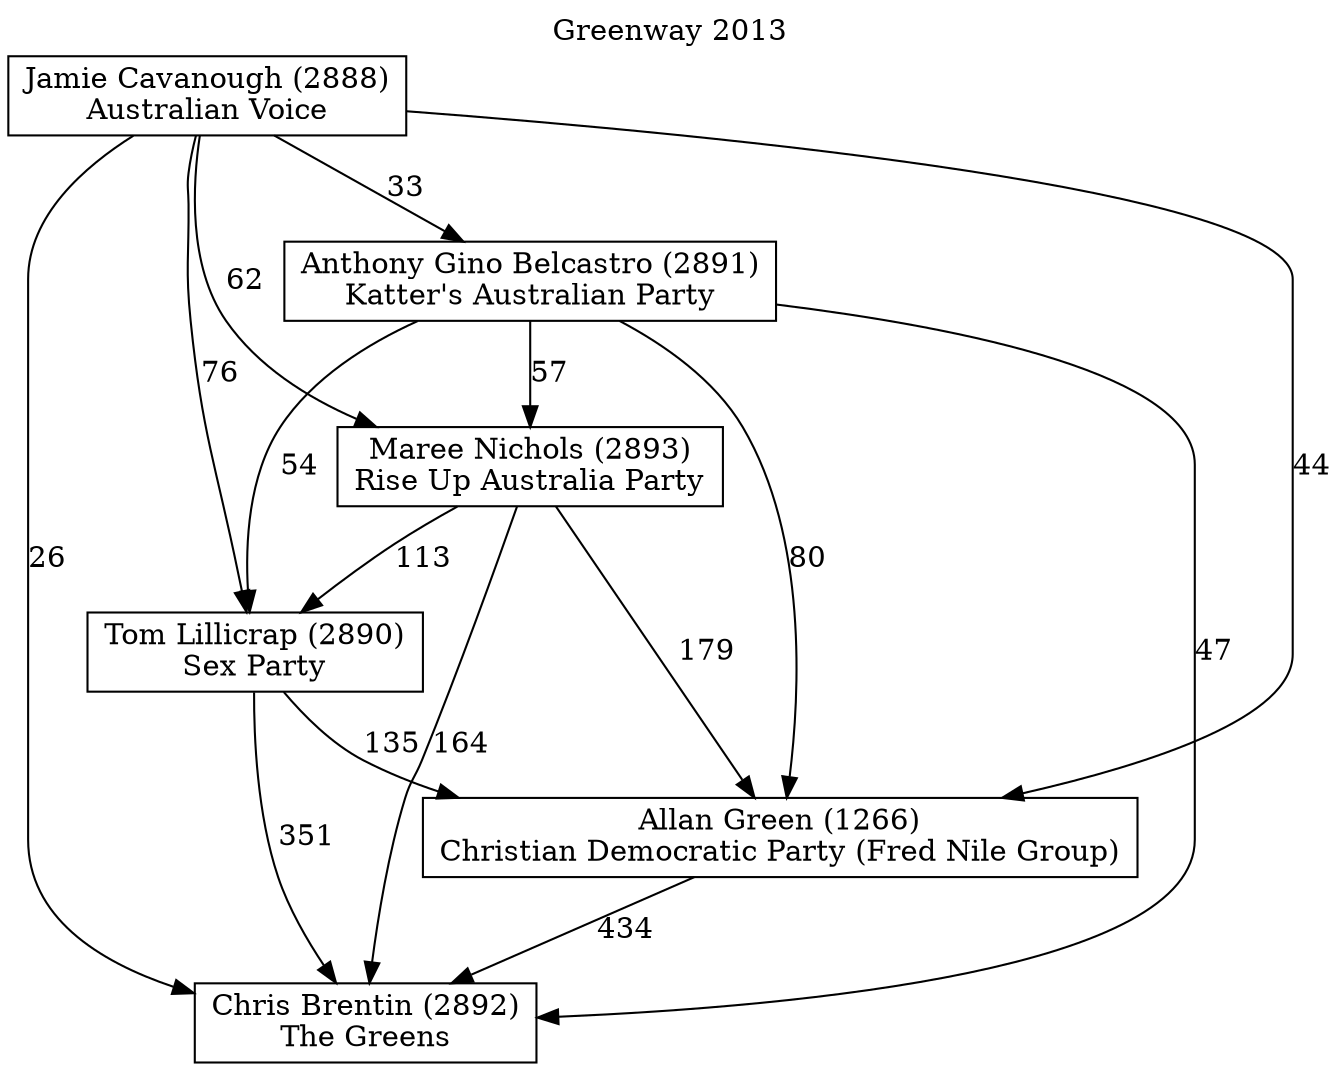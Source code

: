 // House preference flow
digraph "Chris Brentin (2892)_Greenway_2013" {
	graph [label="Greenway 2013" labelloc=t mclimit=10]
	node [shape=box]
	"Chris Brentin (2892)" [label="Chris Brentin (2892)
The Greens"]
	"Allan Green (1266)" [label="Allan Green (1266)
Christian Democratic Party (Fred Nile Group)"]
	"Tom Lillicrap (2890)" [label="Tom Lillicrap (2890)
Sex Party"]
	"Maree Nichols (2893)" [label="Maree Nichols (2893)
Rise Up Australia Party"]
	"Anthony Gino Belcastro (2891)" [label="Anthony Gino Belcastro (2891)
Katter's Australian Party"]
	"Jamie Cavanough (2888)" [label="Jamie Cavanough (2888)
Australian Voice"]
	"Allan Green (1266)" -> "Chris Brentin (2892)" [label=434]
	"Tom Lillicrap (2890)" -> "Allan Green (1266)" [label=135]
	"Maree Nichols (2893)" -> "Tom Lillicrap (2890)" [label=113]
	"Anthony Gino Belcastro (2891)" -> "Maree Nichols (2893)" [label=57]
	"Jamie Cavanough (2888)" -> "Anthony Gino Belcastro (2891)" [label=33]
	"Tom Lillicrap (2890)" -> "Chris Brentin (2892)" [label=351]
	"Maree Nichols (2893)" -> "Chris Brentin (2892)" [label=164]
	"Anthony Gino Belcastro (2891)" -> "Chris Brentin (2892)" [label=47]
	"Jamie Cavanough (2888)" -> "Chris Brentin (2892)" [label=26]
	"Jamie Cavanough (2888)" -> "Maree Nichols (2893)" [label=62]
	"Anthony Gino Belcastro (2891)" -> "Tom Lillicrap (2890)" [label=54]
	"Jamie Cavanough (2888)" -> "Tom Lillicrap (2890)" [label=76]
	"Maree Nichols (2893)" -> "Allan Green (1266)" [label=179]
	"Anthony Gino Belcastro (2891)" -> "Allan Green (1266)" [label=80]
	"Jamie Cavanough (2888)" -> "Allan Green (1266)" [label=44]
}
